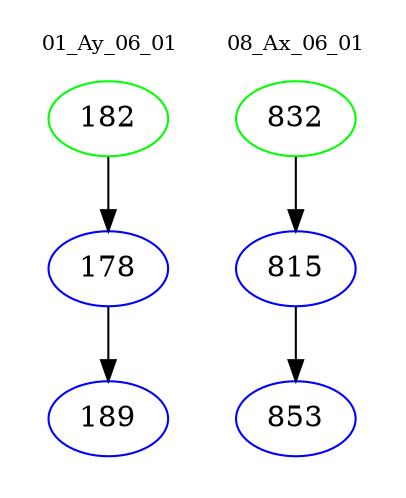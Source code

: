 digraph{
subgraph cluster_0 {
color = white
label = "01_Ay_06_01";
fontsize=10;
T0_182 [label="182", color="green"]
T0_182 -> T0_178 [color="black"]
T0_178 [label="178", color="blue"]
T0_178 -> T0_189 [color="black"]
T0_189 [label="189", color="blue"]
}
subgraph cluster_1 {
color = white
label = "08_Ax_06_01";
fontsize=10;
T1_832 [label="832", color="green"]
T1_832 -> T1_815 [color="black"]
T1_815 [label="815", color="blue"]
T1_815 -> T1_853 [color="black"]
T1_853 [label="853", color="blue"]
}
}

